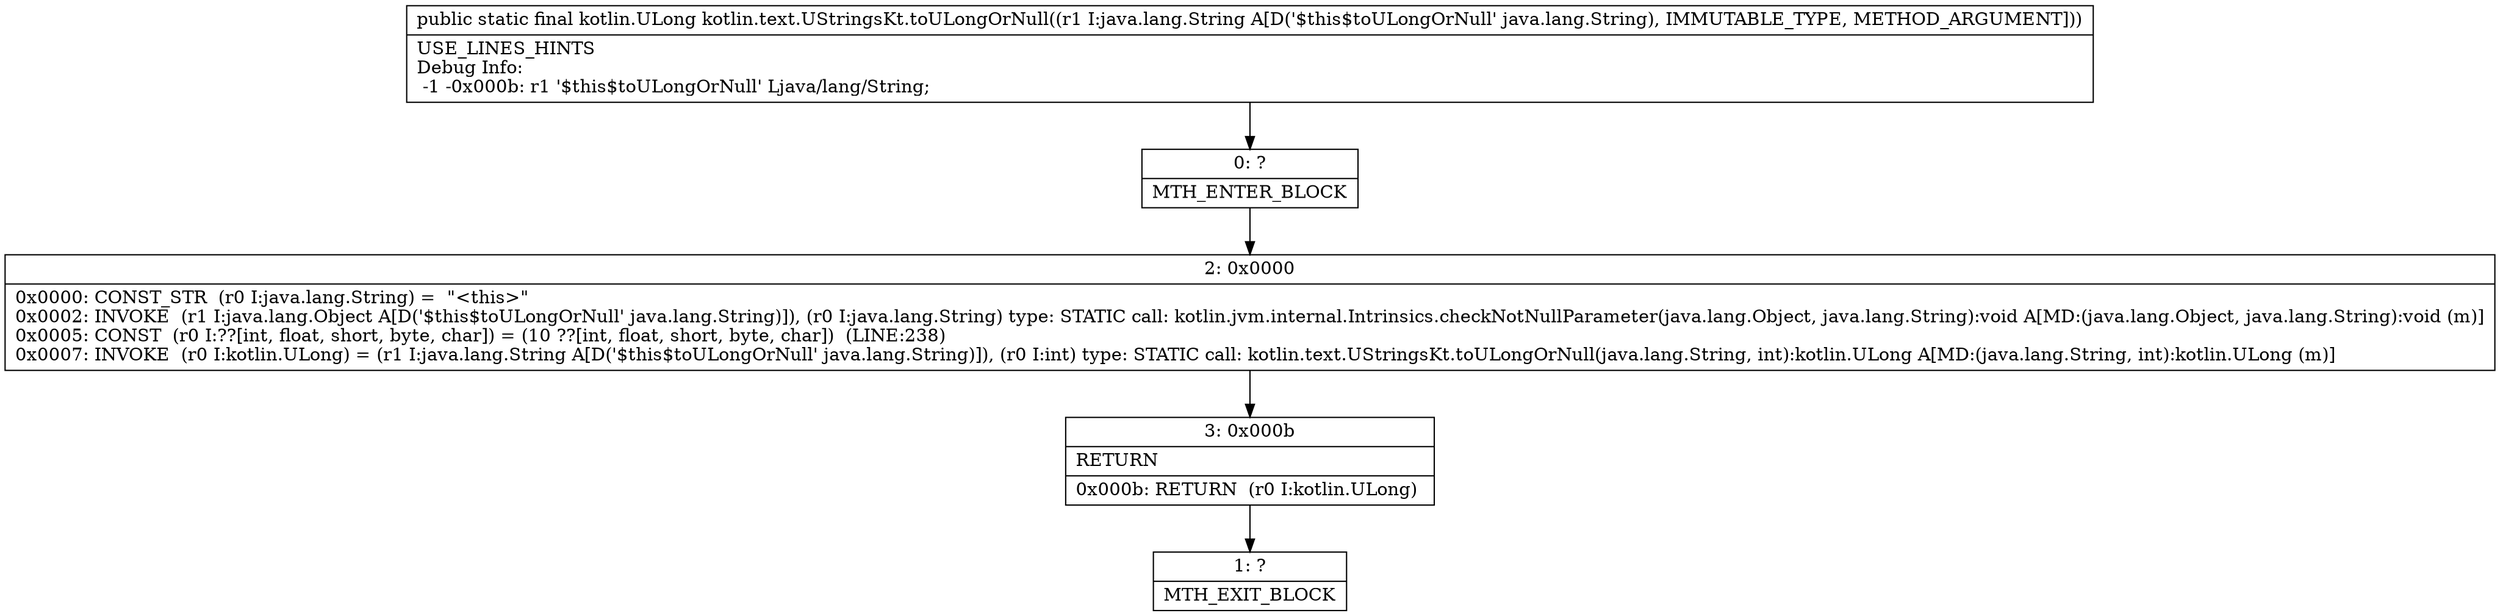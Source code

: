 digraph "CFG forkotlin.text.UStringsKt.toULongOrNull(Ljava\/lang\/String;)Lkotlin\/ULong;" {
Node_0 [shape=record,label="{0\:\ ?|MTH_ENTER_BLOCK\l}"];
Node_2 [shape=record,label="{2\:\ 0x0000|0x0000: CONST_STR  (r0 I:java.lang.String) =  \"\<this\>\" \l0x0002: INVOKE  (r1 I:java.lang.Object A[D('$this$toULongOrNull' java.lang.String)]), (r0 I:java.lang.String) type: STATIC call: kotlin.jvm.internal.Intrinsics.checkNotNullParameter(java.lang.Object, java.lang.String):void A[MD:(java.lang.Object, java.lang.String):void (m)]\l0x0005: CONST  (r0 I:??[int, float, short, byte, char]) = (10 ??[int, float, short, byte, char])  (LINE:238)\l0x0007: INVOKE  (r0 I:kotlin.ULong) = (r1 I:java.lang.String A[D('$this$toULongOrNull' java.lang.String)]), (r0 I:int) type: STATIC call: kotlin.text.UStringsKt.toULongOrNull(java.lang.String, int):kotlin.ULong A[MD:(java.lang.String, int):kotlin.ULong (m)]\l}"];
Node_3 [shape=record,label="{3\:\ 0x000b|RETURN\l|0x000b: RETURN  (r0 I:kotlin.ULong) \l}"];
Node_1 [shape=record,label="{1\:\ ?|MTH_EXIT_BLOCK\l}"];
MethodNode[shape=record,label="{public static final kotlin.ULong kotlin.text.UStringsKt.toULongOrNull((r1 I:java.lang.String A[D('$this$toULongOrNull' java.lang.String), IMMUTABLE_TYPE, METHOD_ARGUMENT]))  | USE_LINES_HINTS\lDebug Info:\l  \-1 \-0x000b: r1 '$this$toULongOrNull' Ljava\/lang\/String;\l}"];
MethodNode -> Node_0;Node_0 -> Node_2;
Node_2 -> Node_3;
Node_3 -> Node_1;
}

